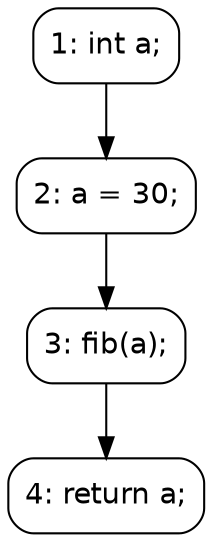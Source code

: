 digraph main_CFG {
    node [shape=box, style=rounded, fontname="Helvetica"];
    edge [fontname="Helvetica"];

    N1 [label="1: int a;"];
    N2 [label="2: a = 30;"];
    N3 [label="3: fib(a);"];
    N4 [label="4: return a;"];

    N1 -> N2;
    N2 -> N3;
    N3 -> N4;
}